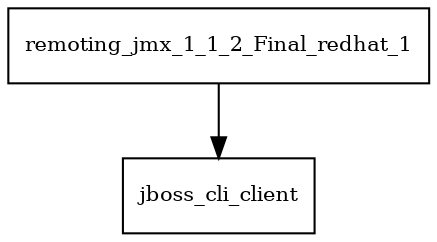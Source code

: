 digraph remoting_jmx_1_1_2_Final_redhat_1_dependencies {
  node [shape = box, fontsize=10.0];
  remoting_jmx_1_1_2_Final_redhat_1 -> jboss_cli_client;
}
